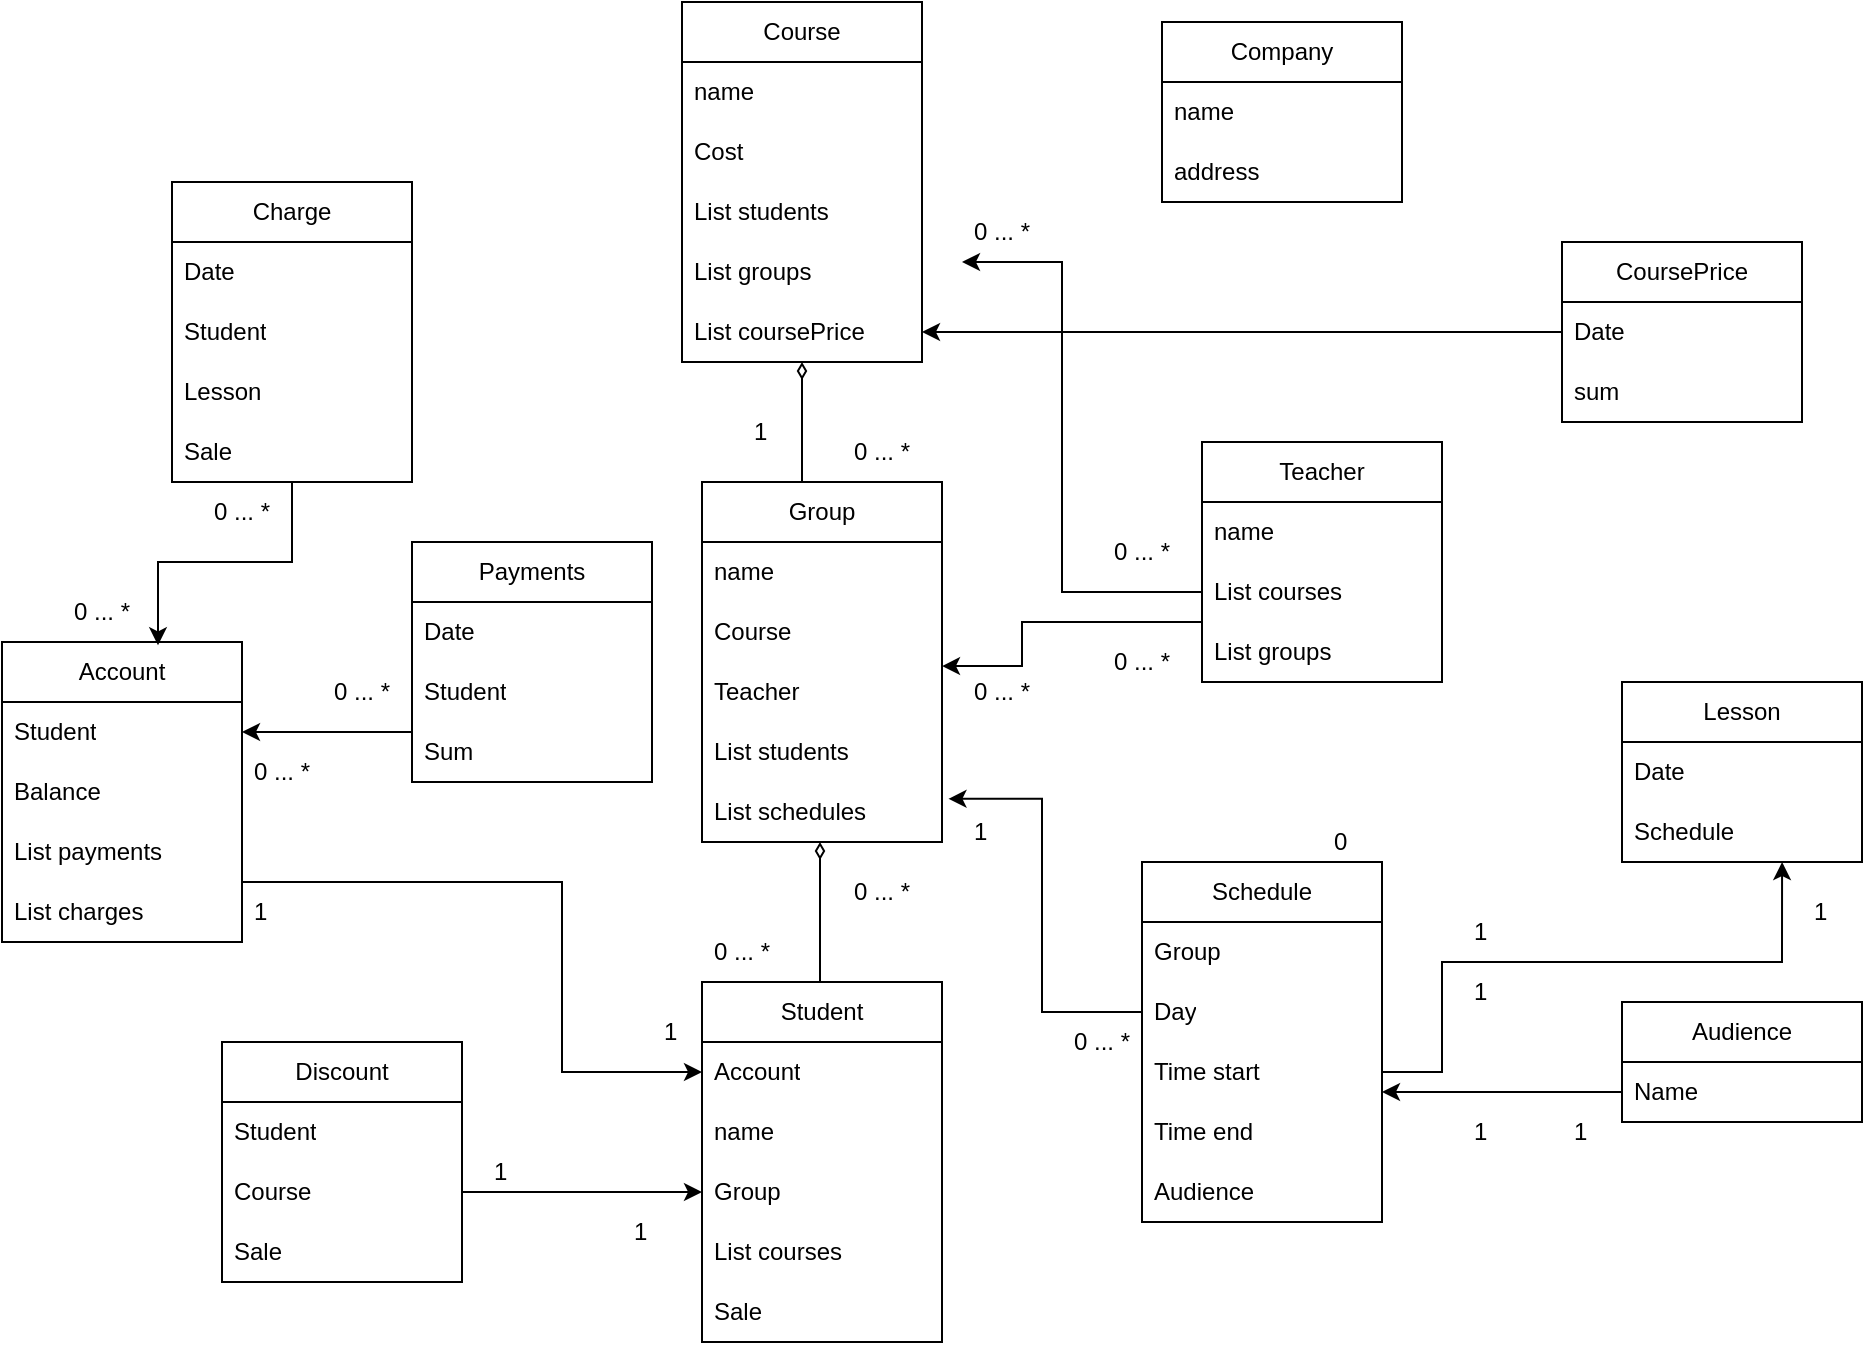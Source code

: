 <mxfile version="28.1.2">
  <diagram name="Page-1" id="x42H76alm_saVv09KIHX">
    <mxGraphModel dx="1042" dy="2970" grid="1" gridSize="10" guides="1" tooltips="1" connect="1" arrows="1" fold="1" page="1" pageScale="1" pageWidth="1654" pageHeight="2336" math="0" shadow="0">
      <root>
        <mxCell id="0" />
        <mxCell id="1" parent="0" />
        <mxCell id="JLiOUJqUVeFOBTNSlNAL-51" style="edgeStyle=orthogonalEdgeStyle;rounded=0;orthogonalLoop=1;jettySize=auto;html=1;endArrow=diamondThin;endFill=0;" parent="1" source="JLiOUJqUVeFOBTNSlNAL-7" edge="1">
          <mxGeometry relative="1" as="geometry">
            <mxPoint x="480" y="140" as="targetPoint" />
            <Array as="points">
              <mxPoint x="490" y="220" />
              <mxPoint x="490" y="220" />
            </Array>
          </mxGeometry>
        </mxCell>
        <mxCell id="JLiOUJqUVeFOBTNSlNAL-7" value="Group" style="swimlane;fontStyle=0;childLayout=stackLayout;horizontal=1;startSize=30;horizontalStack=0;resizeParent=1;resizeParentMax=0;resizeLast=0;collapsible=1;marginBottom=0;whiteSpace=wrap;html=1;" parent="1" vertex="1">
          <mxGeometry x="430" y="200" width="120" height="180" as="geometry" />
        </mxCell>
        <mxCell id="JLiOUJqUVeFOBTNSlNAL-8" value="name" style="text;strokeColor=none;fillColor=none;align=left;verticalAlign=middle;spacingLeft=4;spacingRight=4;overflow=hidden;points=[[0,0.5],[1,0.5]];portConstraint=eastwest;rotatable=0;whiteSpace=wrap;html=1;" parent="JLiOUJqUVeFOBTNSlNAL-7" vertex="1">
          <mxGeometry y="30" width="120" height="30" as="geometry" />
        </mxCell>
        <mxCell id="JLiOUJqUVeFOBTNSlNAL-23" value="Course" style="text;strokeColor=none;fillColor=none;align=left;verticalAlign=middle;spacingLeft=4;spacingRight=4;overflow=hidden;points=[[0,0.5],[1,0.5]];portConstraint=eastwest;rotatable=0;whiteSpace=wrap;html=1;" parent="JLiOUJqUVeFOBTNSlNAL-7" vertex="1">
          <mxGeometry y="60" width="120" height="30" as="geometry" />
        </mxCell>
        <mxCell id="CjvuQj61IgRhGeKkraPu-19" value="Teacher" style="text;strokeColor=none;fillColor=none;align=left;verticalAlign=middle;spacingLeft=4;spacingRight=4;overflow=hidden;points=[[0,0.5],[1,0.5]];portConstraint=eastwest;rotatable=0;whiteSpace=wrap;html=1;" parent="JLiOUJqUVeFOBTNSlNAL-7" vertex="1">
          <mxGeometry y="90" width="120" height="30" as="geometry" />
        </mxCell>
        <mxCell id="JLiOUJqUVeFOBTNSlNAL-9" value="List students" style="text;strokeColor=none;fillColor=none;align=left;verticalAlign=middle;spacingLeft=4;spacingRight=4;overflow=hidden;points=[[0,0.5],[1,0.5]];portConstraint=eastwest;rotatable=0;whiteSpace=wrap;html=1;" parent="JLiOUJqUVeFOBTNSlNAL-7" vertex="1">
          <mxGeometry y="120" width="120" height="30" as="geometry" />
        </mxCell>
        <mxCell id="JLiOUJqUVeFOBTNSlNAL-70" value="List schedules" style="text;strokeColor=none;fillColor=none;align=left;verticalAlign=middle;spacingLeft=4;spacingRight=4;overflow=hidden;points=[[0,0.5],[1,0.5]];portConstraint=eastwest;rotatable=0;whiteSpace=wrap;html=1;" parent="JLiOUJqUVeFOBTNSlNAL-7" vertex="1">
          <mxGeometry y="150" width="120" height="30" as="geometry" />
        </mxCell>
        <mxCell id="JLiOUJqUVeFOBTNSlNAL-12" value="Course" style="swimlane;fontStyle=0;childLayout=stackLayout;horizontal=1;startSize=30;horizontalStack=0;resizeParent=1;resizeParentMax=0;resizeLast=0;collapsible=1;marginBottom=0;whiteSpace=wrap;html=1;" parent="1" vertex="1">
          <mxGeometry x="420" y="-40" width="120" height="180" as="geometry" />
        </mxCell>
        <mxCell id="JLiOUJqUVeFOBTNSlNAL-13" value="name" style="text;strokeColor=none;fillColor=none;align=left;verticalAlign=middle;spacingLeft=4;spacingRight=4;overflow=hidden;points=[[0,0.5],[1,0.5]];portConstraint=eastwest;rotatable=0;whiteSpace=wrap;html=1;" parent="JLiOUJqUVeFOBTNSlNAL-12" vertex="1">
          <mxGeometry y="30" width="120" height="30" as="geometry" />
        </mxCell>
        <mxCell id="JLiOUJqUVeFOBTNSlNAL-14" value="Cost" style="text;strokeColor=none;fillColor=none;align=left;verticalAlign=middle;spacingLeft=4;spacingRight=4;overflow=hidden;points=[[0,0.5],[1,0.5]];portConstraint=eastwest;rotatable=0;whiteSpace=wrap;html=1;" parent="JLiOUJqUVeFOBTNSlNAL-12" vertex="1">
          <mxGeometry y="60" width="120" height="30" as="geometry" />
        </mxCell>
        <mxCell id="JLiOUJqUVeFOBTNSlNAL-19" value="List students" style="text;strokeColor=none;fillColor=none;align=left;verticalAlign=middle;spacingLeft=4;spacingRight=4;overflow=hidden;points=[[0,0.5],[1,0.5]];portConstraint=eastwest;rotatable=0;whiteSpace=wrap;html=1;" parent="JLiOUJqUVeFOBTNSlNAL-12" vertex="1">
          <mxGeometry y="90" width="120" height="30" as="geometry" />
        </mxCell>
        <mxCell id="JLiOUJqUVeFOBTNSlNAL-21" value="List groups" style="text;strokeColor=none;fillColor=none;align=left;verticalAlign=middle;spacingLeft=4;spacingRight=4;overflow=hidden;points=[[0,0.5],[1,0.5]];portConstraint=eastwest;rotatable=0;whiteSpace=wrap;html=1;" parent="JLiOUJqUVeFOBTNSlNAL-12" vertex="1">
          <mxGeometry y="120" width="120" height="30" as="geometry" />
        </mxCell>
        <mxCell id="auYmrEi7iWuC6f41zlbs-4" value="List coursePrice" style="text;strokeColor=none;fillColor=none;align=left;verticalAlign=middle;spacingLeft=4;spacingRight=4;overflow=hidden;points=[[0,0.5],[1,0.5]];portConstraint=eastwest;rotatable=0;whiteSpace=wrap;html=1;" vertex="1" parent="JLiOUJqUVeFOBTNSlNAL-12">
          <mxGeometry y="150" width="120" height="30" as="geometry" />
        </mxCell>
        <mxCell id="JLiOUJqUVeFOBTNSlNAL-47" style="edgeStyle=orthogonalEdgeStyle;rounded=0;orthogonalLoop=1;jettySize=auto;html=1;exitX=0.5;exitY=0;exitDx=0;exitDy=0;endArrow=diamondThin;endFill=0;" parent="1" target="JLiOUJqUVeFOBTNSlNAL-70" edge="1">
          <mxGeometry relative="1" as="geometry">
            <mxPoint x="489" y="390" as="targetPoint" />
            <mxPoint x="490" y="450" as="sourcePoint" />
            <Array as="points">
              <mxPoint x="489" y="450" />
            </Array>
          </mxGeometry>
        </mxCell>
        <mxCell id="JLiOUJqUVeFOBTNSlNAL-15" value="Student" style="swimlane;fontStyle=0;childLayout=stackLayout;horizontal=1;startSize=30;horizontalStack=0;resizeParent=1;resizeParentMax=0;resizeLast=0;collapsible=1;marginBottom=0;whiteSpace=wrap;html=1;" parent="1" vertex="1">
          <mxGeometry x="430" y="450" width="120" height="180" as="geometry" />
        </mxCell>
        <mxCell id="JLiOUJqUVeFOBTNSlNAL-85" value="Account" style="text;strokeColor=none;fillColor=none;align=left;verticalAlign=middle;spacingLeft=4;spacingRight=4;overflow=hidden;points=[[0,0.5],[1,0.5]];portConstraint=eastwest;rotatable=0;whiteSpace=wrap;html=1;" parent="JLiOUJqUVeFOBTNSlNAL-15" vertex="1">
          <mxGeometry y="30" width="120" height="30" as="geometry" />
        </mxCell>
        <mxCell id="JLiOUJqUVeFOBTNSlNAL-16" value="name" style="text;strokeColor=none;fillColor=none;align=left;verticalAlign=middle;spacingLeft=4;spacingRight=4;overflow=hidden;points=[[0,0.5],[1,0.5]];portConstraint=eastwest;rotatable=0;whiteSpace=wrap;html=1;" parent="JLiOUJqUVeFOBTNSlNAL-15" vertex="1">
          <mxGeometry y="60" width="120" height="30" as="geometry" />
        </mxCell>
        <mxCell id="JLiOUJqUVeFOBTNSlNAL-17" value="Group" style="text;strokeColor=none;fillColor=none;align=left;verticalAlign=middle;spacingLeft=4;spacingRight=4;overflow=hidden;points=[[0,0.5],[1,0.5]];portConstraint=eastwest;rotatable=0;whiteSpace=wrap;html=1;" parent="JLiOUJqUVeFOBTNSlNAL-15" vertex="1">
          <mxGeometry y="90" width="120" height="30" as="geometry" />
        </mxCell>
        <mxCell id="JLiOUJqUVeFOBTNSlNAL-18" value="List courses" style="text;strokeColor=none;fillColor=none;align=left;verticalAlign=middle;spacingLeft=4;spacingRight=4;overflow=hidden;points=[[0,0.5],[1,0.5]];portConstraint=eastwest;rotatable=0;whiteSpace=wrap;html=1;" parent="JLiOUJqUVeFOBTNSlNAL-15" vertex="1">
          <mxGeometry y="120" width="120" height="30" as="geometry" />
        </mxCell>
        <mxCell id="JLiOUJqUVeFOBTNSlNAL-113" value="Sale" style="text;strokeColor=none;fillColor=none;align=left;verticalAlign=middle;spacingLeft=4;spacingRight=4;overflow=hidden;points=[[0,0.5],[1,0.5]];portConstraint=eastwest;rotatable=0;whiteSpace=wrap;html=1;" parent="JLiOUJqUVeFOBTNSlNAL-15" vertex="1">
          <mxGeometry y="150" width="120" height="30" as="geometry" />
        </mxCell>
        <mxCell id="JLiOUJqUVeFOBTNSlNAL-24" value="Teacher" style="swimlane;fontStyle=0;childLayout=stackLayout;horizontal=1;startSize=30;horizontalStack=0;resizeParent=1;resizeParentMax=0;resizeLast=0;collapsible=1;marginBottom=0;whiteSpace=wrap;html=1;" parent="1" vertex="1">
          <mxGeometry x="680" y="180" width="120" height="120" as="geometry" />
        </mxCell>
        <mxCell id="JLiOUJqUVeFOBTNSlNAL-25" value="name" style="text;strokeColor=none;fillColor=none;align=left;verticalAlign=middle;spacingLeft=4;spacingRight=4;overflow=hidden;points=[[0,0.5],[1,0.5]];portConstraint=eastwest;rotatable=0;whiteSpace=wrap;html=1;" parent="JLiOUJqUVeFOBTNSlNAL-24" vertex="1">
          <mxGeometry y="30" width="120" height="30" as="geometry" />
        </mxCell>
        <mxCell id="JLiOUJqUVeFOBTNSlNAL-26" value="List courses" style="text;strokeColor=none;fillColor=none;align=left;verticalAlign=middle;spacingLeft=4;spacingRight=4;overflow=hidden;points=[[0,0.5],[1,0.5]];portConstraint=eastwest;rotatable=0;whiteSpace=wrap;html=1;" parent="JLiOUJqUVeFOBTNSlNAL-24" vertex="1">
          <mxGeometry y="60" width="120" height="30" as="geometry" />
        </mxCell>
        <mxCell id="JLiOUJqUVeFOBTNSlNAL-55" value="List groups" style="text;strokeColor=none;fillColor=none;align=left;verticalAlign=middle;spacingLeft=4;spacingRight=4;overflow=hidden;points=[[0,0.5],[1,0.5]];portConstraint=eastwest;rotatable=0;whiteSpace=wrap;html=1;" parent="JLiOUJqUVeFOBTNSlNAL-24" vertex="1">
          <mxGeometry y="90" width="120" height="30" as="geometry" />
        </mxCell>
        <mxCell id="JLiOUJqUVeFOBTNSlNAL-28" value="Company" style="swimlane;fontStyle=0;childLayout=stackLayout;horizontal=1;startSize=30;horizontalStack=0;resizeParent=1;resizeParentMax=0;resizeLast=0;collapsible=1;marginBottom=0;whiteSpace=wrap;html=1;" parent="1" vertex="1">
          <mxGeometry x="660" y="-30" width="120" height="90" as="geometry" />
        </mxCell>
        <mxCell id="JLiOUJqUVeFOBTNSlNAL-29" value="name" style="text;strokeColor=none;fillColor=none;align=left;verticalAlign=middle;spacingLeft=4;spacingRight=4;overflow=hidden;points=[[0,0.5],[1,0.5]];portConstraint=eastwest;rotatable=0;whiteSpace=wrap;html=1;" parent="JLiOUJqUVeFOBTNSlNAL-28" vertex="1">
          <mxGeometry y="30" width="120" height="30" as="geometry" />
        </mxCell>
        <mxCell id="JLiOUJqUVeFOBTNSlNAL-30" value="address" style="text;strokeColor=none;fillColor=none;align=left;verticalAlign=middle;spacingLeft=4;spacingRight=4;overflow=hidden;points=[[0,0.5],[1,0.5]];portConstraint=eastwest;rotatable=0;whiteSpace=wrap;html=1;" parent="JLiOUJqUVeFOBTNSlNAL-28" vertex="1">
          <mxGeometry y="60" width="120" height="30" as="geometry" />
        </mxCell>
        <mxCell id="JLiOUJqUVeFOBTNSlNAL-32" value="Lesson" style="swimlane;fontStyle=0;childLayout=stackLayout;horizontal=1;startSize=30;horizontalStack=0;resizeParent=1;resizeParentMax=0;resizeLast=0;collapsible=1;marginBottom=0;whiteSpace=wrap;html=1;" parent="1" vertex="1">
          <mxGeometry x="890" y="300" width="120" height="90" as="geometry" />
        </mxCell>
        <mxCell id="JLiOUJqUVeFOBTNSlNAL-33" value="Date" style="text;strokeColor=none;fillColor=none;align=left;verticalAlign=middle;spacingLeft=4;spacingRight=4;overflow=hidden;points=[[0,0.5],[1,0.5]];portConstraint=eastwest;rotatable=0;whiteSpace=wrap;html=1;" parent="JLiOUJqUVeFOBTNSlNAL-32" vertex="1">
          <mxGeometry y="30" width="120" height="30" as="geometry" />
        </mxCell>
        <mxCell id="JLiOUJqUVeFOBTNSlNAL-34" value="Schedule" style="text;strokeColor=none;fillColor=none;align=left;verticalAlign=middle;spacingLeft=4;spacingRight=4;overflow=hidden;points=[[0,0.5],[1,0.5]];portConstraint=eastwest;rotatable=0;whiteSpace=wrap;html=1;" parent="JLiOUJqUVeFOBTNSlNAL-32" vertex="1">
          <mxGeometry y="60" width="120" height="30" as="geometry" />
        </mxCell>
        <mxCell id="JLiOUJqUVeFOBTNSlNAL-41" value="Audience" style="swimlane;fontStyle=0;childLayout=stackLayout;horizontal=1;startSize=30;horizontalStack=0;resizeParent=1;resizeParentMax=0;resizeLast=0;collapsible=1;marginBottom=0;whiteSpace=wrap;html=1;" parent="1" vertex="1">
          <mxGeometry x="890" y="460" width="120" height="60" as="geometry" />
        </mxCell>
        <mxCell id="JLiOUJqUVeFOBTNSlNAL-43" value="Name" style="text;strokeColor=none;fillColor=none;align=left;verticalAlign=middle;spacingLeft=4;spacingRight=4;overflow=hidden;points=[[0,0.5],[1,0.5]];portConstraint=eastwest;rotatable=0;whiteSpace=wrap;html=1;" parent="JLiOUJqUVeFOBTNSlNAL-41" vertex="1">
          <mxGeometry y="30" width="120" height="30" as="geometry" />
        </mxCell>
        <mxCell id="JLiOUJqUVeFOBTNSlNAL-48" value="0 ... *" style="text;strokeColor=none;fillColor=none;align=left;verticalAlign=middle;spacingLeft=4;spacingRight=4;overflow=hidden;points=[[0,0.5],[1,0.5]];portConstraint=eastwest;rotatable=0;whiteSpace=wrap;html=1;" parent="1" vertex="1">
          <mxGeometry x="500" y="390" width="50" height="30" as="geometry" />
        </mxCell>
        <mxCell id="JLiOUJqUVeFOBTNSlNAL-50" value="0 ... *" style="text;strokeColor=none;fillColor=none;align=left;verticalAlign=middle;spacingLeft=4;spacingRight=4;overflow=hidden;points=[[0,0.5],[1,0.5]];portConstraint=eastwest;rotatable=0;whiteSpace=wrap;html=1;" parent="1" vertex="1">
          <mxGeometry x="430" y="420" width="50" height="30" as="geometry" />
        </mxCell>
        <mxCell id="JLiOUJqUVeFOBTNSlNAL-52" value="0 ... *" style="text;strokeColor=none;fillColor=none;align=left;verticalAlign=middle;spacingLeft=4;spacingRight=4;overflow=hidden;points=[[0,0.5],[1,0.5]];portConstraint=eastwest;rotatable=0;whiteSpace=wrap;html=1;" parent="1" vertex="1">
          <mxGeometry x="500" y="170" width="50" height="30" as="geometry" />
        </mxCell>
        <mxCell id="JLiOUJqUVeFOBTNSlNAL-53" value="1" style="text;strokeColor=none;fillColor=none;align=left;verticalAlign=middle;spacingLeft=4;spacingRight=4;overflow=hidden;points=[[0,0.5],[1,0.5]];portConstraint=eastwest;rotatable=0;whiteSpace=wrap;html=1;" parent="1" vertex="1">
          <mxGeometry x="450" y="160" width="30" height="30" as="geometry" />
        </mxCell>
        <mxCell id="JLiOUJqUVeFOBTNSlNAL-56" style="edgeStyle=orthogonalEdgeStyle;rounded=0;orthogonalLoop=1;jettySize=auto;html=1;exitX=0;exitY=0.5;exitDx=0;exitDy=0;entryX=1;entryY=0.067;entryDx=0;entryDy=0;entryPerimeter=0;" parent="1" source="JLiOUJqUVeFOBTNSlNAL-26" target="CjvuQj61IgRhGeKkraPu-19" edge="1">
          <mxGeometry relative="1" as="geometry">
            <Array as="points">
              <mxPoint x="680" y="270" />
              <mxPoint x="590" y="270" />
              <mxPoint x="590" y="292" />
            </Array>
            <mxPoint x="550" y="315" as="targetPoint" />
          </mxGeometry>
        </mxCell>
        <mxCell id="JLiOUJqUVeFOBTNSlNAL-58" style="edgeStyle=orthogonalEdgeStyle;rounded=0;orthogonalLoop=1;jettySize=auto;html=1;" parent="1" edge="1">
          <mxGeometry relative="1" as="geometry">
            <mxPoint x="680" y="250" as="sourcePoint" />
            <mxPoint x="560" y="90" as="targetPoint" />
            <Array as="points">
              <mxPoint x="680" y="255" />
              <mxPoint x="610" y="255" />
              <mxPoint x="610" y="90" />
              <mxPoint x="560" y="90" />
            </Array>
          </mxGeometry>
        </mxCell>
        <mxCell id="JLiOUJqUVeFOBTNSlNAL-59" value="0 ... *" style="text;strokeColor=none;fillColor=none;align=left;verticalAlign=middle;spacingLeft=4;spacingRight=4;overflow=hidden;points=[[0,0.5],[1,0.5]];portConstraint=eastwest;rotatable=0;whiteSpace=wrap;html=1;" parent="1" vertex="1">
          <mxGeometry x="560" y="285" width="40" height="40" as="geometry" />
        </mxCell>
        <mxCell id="JLiOUJqUVeFOBTNSlNAL-61" value="0 ... *" style="text;strokeColor=none;fillColor=none;align=left;verticalAlign=middle;spacingLeft=4;spacingRight=4;overflow=hidden;points=[[0,0.5],[1,0.5]];portConstraint=eastwest;rotatable=0;whiteSpace=wrap;html=1;" parent="1" vertex="1">
          <mxGeometry x="560" y="60" width="50" height="30" as="geometry" />
        </mxCell>
        <mxCell id="JLiOUJqUVeFOBTNSlNAL-62" value="0 ... *" style="text;strokeColor=none;fillColor=none;align=left;verticalAlign=middle;spacingLeft=4;spacingRight=4;overflow=hidden;points=[[0,0.5],[1,0.5]];portConstraint=eastwest;rotatable=0;whiteSpace=wrap;html=1;" parent="1" vertex="1">
          <mxGeometry x="630" y="220" width="50" height="30" as="geometry" />
        </mxCell>
        <mxCell id="JLiOUJqUVeFOBTNSlNAL-63" value="0 ... *" style="text;strokeColor=none;fillColor=none;align=left;verticalAlign=middle;spacingLeft=4;spacingRight=4;overflow=hidden;points=[[0,0.5],[1,0.5]];portConstraint=eastwest;rotatable=0;whiteSpace=wrap;html=1;" parent="1" vertex="1">
          <mxGeometry x="630" y="275" width="50" height="30" as="geometry" />
        </mxCell>
        <mxCell id="JLiOUJqUVeFOBTNSlNAL-64" value="Schedule" style="swimlane;fontStyle=0;childLayout=stackLayout;horizontal=1;startSize=30;horizontalStack=0;resizeParent=1;resizeParentMax=0;resizeLast=0;collapsible=1;marginBottom=0;whiteSpace=wrap;html=1;" parent="1" vertex="1">
          <mxGeometry x="650" y="390" width="120" height="180" as="geometry" />
        </mxCell>
        <mxCell id="JLiOUJqUVeFOBTNSlNAL-65" value="Group" style="text;strokeColor=none;fillColor=none;align=left;verticalAlign=middle;spacingLeft=4;spacingRight=4;overflow=hidden;points=[[0,0.5],[1,0.5]];portConstraint=eastwest;rotatable=0;whiteSpace=wrap;html=1;" parent="JLiOUJqUVeFOBTNSlNAL-64" vertex="1">
          <mxGeometry y="30" width="120" height="30" as="geometry" />
        </mxCell>
        <mxCell id="JLiOUJqUVeFOBTNSlNAL-69" value="Day" style="text;strokeColor=none;fillColor=none;align=left;verticalAlign=middle;spacingLeft=4;spacingRight=4;overflow=hidden;points=[[0,0.5],[1,0.5]];portConstraint=eastwest;rotatable=0;whiteSpace=wrap;html=1;" parent="JLiOUJqUVeFOBTNSlNAL-64" vertex="1">
          <mxGeometry y="60" width="120" height="30" as="geometry" />
        </mxCell>
        <mxCell id="JLiOUJqUVeFOBTNSlNAL-66" value="Time start" style="text;strokeColor=none;fillColor=none;align=left;verticalAlign=middle;spacingLeft=4;spacingRight=4;overflow=hidden;points=[[0,0.5],[1,0.5]];portConstraint=eastwest;rotatable=0;whiteSpace=wrap;html=1;" parent="JLiOUJqUVeFOBTNSlNAL-64" vertex="1">
          <mxGeometry y="90" width="120" height="30" as="geometry" />
        </mxCell>
        <mxCell id="JLiOUJqUVeFOBTNSlNAL-67" value="Time end" style="text;strokeColor=none;fillColor=none;align=left;verticalAlign=middle;spacingLeft=4;spacingRight=4;overflow=hidden;points=[[0,0.5],[1,0.5]];portConstraint=eastwest;rotatable=0;whiteSpace=wrap;html=1;" parent="JLiOUJqUVeFOBTNSlNAL-64" vertex="1">
          <mxGeometry y="120" width="120" height="30" as="geometry" />
        </mxCell>
        <mxCell id="JLiOUJqUVeFOBTNSlNAL-68" value="Audience" style="text;strokeColor=none;fillColor=none;align=left;verticalAlign=middle;spacingLeft=4;spacingRight=4;overflow=hidden;points=[[0,0.5],[1,0.5]];portConstraint=eastwest;rotatable=0;whiteSpace=wrap;html=1;" parent="JLiOUJqUVeFOBTNSlNAL-64" vertex="1">
          <mxGeometry y="150" width="120" height="30" as="geometry" />
        </mxCell>
        <mxCell id="JLiOUJqUVeFOBTNSlNAL-71" style="edgeStyle=orthogonalEdgeStyle;rounded=0;orthogonalLoop=1;jettySize=auto;html=1;exitX=0;exitY=0.5;exitDx=0;exitDy=0;entryX=1.027;entryY=0.28;entryDx=0;entryDy=0;entryPerimeter=0;" parent="1" source="JLiOUJqUVeFOBTNSlNAL-69" target="JLiOUJqUVeFOBTNSlNAL-70" edge="1">
          <mxGeometry relative="1" as="geometry" />
        </mxCell>
        <mxCell id="JLiOUJqUVeFOBTNSlNAL-72" value="0 ... *" style="text;strokeColor=none;fillColor=none;align=left;verticalAlign=middle;spacingLeft=4;spacingRight=4;overflow=hidden;points=[[0,0.5],[1,0.5]];portConstraint=eastwest;rotatable=0;whiteSpace=wrap;html=1;" parent="1" vertex="1">
          <mxGeometry x="610" y="465" width="50" height="30" as="geometry" />
        </mxCell>
        <mxCell id="JLiOUJqUVeFOBTNSlNAL-73" value="1" style="text;strokeColor=none;fillColor=none;align=left;verticalAlign=middle;spacingLeft=4;spacingRight=4;overflow=hidden;points=[[0,0.5],[1,0.5]];portConstraint=eastwest;rotatable=0;whiteSpace=wrap;html=1;" parent="1" vertex="1">
          <mxGeometry x="560" y="360" width="20" height="30" as="geometry" />
        </mxCell>
        <mxCell id="JLiOUJqUVeFOBTNSlNAL-76" value="1" style="text;strokeColor=none;fillColor=none;align=left;verticalAlign=middle;spacingLeft=4;spacingRight=4;overflow=hidden;points=[[0,0.5],[1,0.5]];portConstraint=eastwest;rotatable=0;whiteSpace=wrap;html=1;" parent="1" vertex="1">
          <mxGeometry x="810" y="440" width="30" height="30" as="geometry" />
        </mxCell>
        <mxCell id="JLiOUJqUVeFOBTNSlNAL-78" style="edgeStyle=orthogonalEdgeStyle;rounded=0;orthogonalLoop=1;jettySize=auto;html=1;exitX=1;exitY=0.5;exitDx=0;exitDy=0;entryX=0.667;entryY=1;entryDx=0;entryDy=0;entryPerimeter=0;" parent="1" source="JLiOUJqUVeFOBTNSlNAL-66" target="JLiOUJqUVeFOBTNSlNAL-34" edge="1">
          <mxGeometry relative="1" as="geometry">
            <mxPoint x="970" y="440" as="targetPoint" />
            <Array as="points">
              <mxPoint x="800" y="440" />
              <mxPoint x="970" y="440" />
            </Array>
          </mxGeometry>
        </mxCell>
        <mxCell id="JLiOUJqUVeFOBTNSlNAL-79" value="1" style="text;strokeColor=none;fillColor=none;align=left;verticalAlign=middle;spacingLeft=4;spacingRight=4;overflow=hidden;points=[[0,0.5],[1,0.5]];portConstraint=eastwest;rotatable=0;whiteSpace=wrap;html=1;" parent="1" vertex="1">
          <mxGeometry x="980" y="400" width="30" height="30" as="geometry" />
        </mxCell>
        <mxCell id="JLiOUJqUVeFOBTNSlNAL-80" value="1" style="text;strokeColor=none;fillColor=none;align=left;verticalAlign=middle;spacingLeft=4;spacingRight=4;overflow=hidden;points=[[0,0.5],[1,0.5]];portConstraint=eastwest;rotatable=0;whiteSpace=wrap;html=1;" parent="1" vertex="1">
          <mxGeometry x="810" y="410" width="30" height="30" as="geometry" />
        </mxCell>
        <mxCell id="JLiOUJqUVeFOBTNSlNAL-82" style="edgeStyle=orthogonalEdgeStyle;rounded=0;orthogonalLoop=1;jettySize=auto;html=1;exitX=0;exitY=0.5;exitDx=0;exitDy=0;entryX=1;entryY=0.833;entryDx=0;entryDy=0;entryPerimeter=0;" parent="1" source="JLiOUJqUVeFOBTNSlNAL-43" target="JLiOUJqUVeFOBTNSlNAL-66" edge="1">
          <mxGeometry relative="1" as="geometry" />
        </mxCell>
        <mxCell id="JLiOUJqUVeFOBTNSlNAL-83" value="1" style="text;strokeColor=none;fillColor=none;align=left;verticalAlign=middle;spacingLeft=4;spacingRight=4;overflow=hidden;points=[[0,0.5],[1,0.5]];portConstraint=eastwest;rotatable=0;whiteSpace=wrap;html=1;" parent="1" vertex="1">
          <mxGeometry x="810" y="510" width="30" height="30" as="geometry" />
        </mxCell>
        <mxCell id="JLiOUJqUVeFOBTNSlNAL-84" value="1" style="text;strokeColor=none;fillColor=none;align=left;verticalAlign=middle;spacingLeft=4;spacingRight=4;overflow=hidden;points=[[0,0.5],[1,0.5]];portConstraint=eastwest;rotatable=0;whiteSpace=wrap;html=1;" parent="1" vertex="1">
          <mxGeometry x="860" y="510" width="30" height="30" as="geometry" />
        </mxCell>
        <mxCell id="CjvuQj61IgRhGeKkraPu-14" style="edgeStyle=orthogonalEdgeStyle;rounded=0;orthogonalLoop=1;jettySize=auto;html=1;entryX=0;entryY=0.5;entryDx=0;entryDy=0;" parent="1" source="JLiOUJqUVeFOBTNSlNAL-87" target="JLiOUJqUVeFOBTNSlNAL-85" edge="1">
          <mxGeometry relative="1" as="geometry">
            <Array as="points">
              <mxPoint x="360" y="400" />
              <mxPoint x="360" y="495" />
            </Array>
          </mxGeometry>
        </mxCell>
        <mxCell id="JLiOUJqUVeFOBTNSlNAL-87" value="Account" style="swimlane;fontStyle=0;childLayout=stackLayout;horizontal=1;startSize=30;horizontalStack=0;resizeParent=1;resizeParentMax=0;resizeLast=0;collapsible=1;marginBottom=0;whiteSpace=wrap;html=1;" parent="1" vertex="1">
          <mxGeometry x="80" y="280" width="120" height="150" as="geometry" />
        </mxCell>
        <mxCell id="JLiOUJqUVeFOBTNSlNAL-88" value="Student" style="text;strokeColor=none;fillColor=none;align=left;verticalAlign=middle;spacingLeft=4;spacingRight=4;overflow=hidden;points=[[0,0.5],[1,0.5]];portConstraint=eastwest;rotatable=0;whiteSpace=wrap;html=1;" parent="JLiOUJqUVeFOBTNSlNAL-87" vertex="1">
          <mxGeometry y="30" width="120" height="30" as="geometry" />
        </mxCell>
        <mxCell id="JLiOUJqUVeFOBTNSlNAL-100" value="Balance" style="text;strokeColor=none;fillColor=none;align=left;verticalAlign=middle;spacingLeft=4;spacingRight=4;overflow=hidden;points=[[0,0.5],[1,0.5]];portConstraint=eastwest;rotatable=0;whiteSpace=wrap;html=1;" parent="JLiOUJqUVeFOBTNSlNAL-87" vertex="1">
          <mxGeometry y="60" width="120" height="30" as="geometry" />
        </mxCell>
        <mxCell id="JLiOUJqUVeFOBTNSlNAL-89" value="List payments" style="text;strokeColor=none;fillColor=none;align=left;verticalAlign=middle;spacingLeft=4;spacingRight=4;overflow=hidden;points=[[0,0.5],[1,0.5]];portConstraint=eastwest;rotatable=0;whiteSpace=wrap;html=1;" parent="JLiOUJqUVeFOBTNSlNAL-87" vertex="1">
          <mxGeometry y="90" width="120" height="30" as="geometry" />
        </mxCell>
        <mxCell id="JLiOUJqUVeFOBTNSlNAL-90" value="List charges" style="text;strokeColor=none;fillColor=none;align=left;verticalAlign=middle;spacingLeft=4;spacingRight=4;overflow=hidden;points=[[0,0.5],[1,0.5]];portConstraint=eastwest;rotatable=0;whiteSpace=wrap;html=1;" parent="JLiOUJqUVeFOBTNSlNAL-87" vertex="1">
          <mxGeometry y="120" width="120" height="30" as="geometry" />
        </mxCell>
        <mxCell id="JLiOUJqUVeFOBTNSlNAL-92" value="Payments" style="swimlane;fontStyle=0;childLayout=stackLayout;horizontal=1;startSize=30;horizontalStack=0;resizeParent=1;resizeParentMax=0;resizeLast=0;collapsible=1;marginBottom=0;whiteSpace=wrap;html=1;" parent="1" vertex="1">
          <mxGeometry x="285" y="230" width="120" height="120" as="geometry" />
        </mxCell>
        <mxCell id="JLiOUJqUVeFOBTNSlNAL-93" value="Date" style="text;strokeColor=none;fillColor=none;align=left;verticalAlign=middle;spacingLeft=4;spacingRight=4;overflow=hidden;points=[[0,0.5],[1,0.5]];portConstraint=eastwest;rotatable=0;whiteSpace=wrap;html=1;" parent="JLiOUJqUVeFOBTNSlNAL-92" vertex="1">
          <mxGeometry y="30" width="120" height="30" as="geometry" />
        </mxCell>
        <mxCell id="JLiOUJqUVeFOBTNSlNAL-101" value="Student" style="text;strokeColor=none;fillColor=none;align=left;verticalAlign=middle;spacingLeft=4;spacingRight=4;overflow=hidden;points=[[0,0.5],[1,0.5]];portConstraint=eastwest;rotatable=0;whiteSpace=wrap;html=1;" parent="JLiOUJqUVeFOBTNSlNAL-92" vertex="1">
          <mxGeometry y="60" width="120" height="30" as="geometry" />
        </mxCell>
        <mxCell id="JLiOUJqUVeFOBTNSlNAL-94" value="Sum" style="text;strokeColor=none;fillColor=none;align=left;verticalAlign=middle;spacingLeft=4;spacingRight=4;overflow=hidden;points=[[0,0.5],[1,0.5]];portConstraint=eastwest;rotatable=0;whiteSpace=wrap;html=1;" parent="JLiOUJqUVeFOBTNSlNAL-92" vertex="1">
          <mxGeometry y="90" width="120" height="30" as="geometry" />
        </mxCell>
        <mxCell id="JLiOUJqUVeFOBTNSlNAL-102" value="Charge" style="swimlane;fontStyle=0;childLayout=stackLayout;horizontal=1;startSize=30;horizontalStack=0;resizeParent=1;resizeParentMax=0;resizeLast=0;collapsible=1;marginBottom=0;whiteSpace=wrap;html=1;" parent="1" vertex="1">
          <mxGeometry x="165" y="50" width="120" height="150" as="geometry" />
        </mxCell>
        <mxCell id="JLiOUJqUVeFOBTNSlNAL-103" value="Date" style="text;strokeColor=none;fillColor=none;align=left;verticalAlign=middle;spacingLeft=4;spacingRight=4;overflow=hidden;points=[[0,0.5],[1,0.5]];portConstraint=eastwest;rotatable=0;whiteSpace=wrap;html=1;" parent="JLiOUJqUVeFOBTNSlNAL-102" vertex="1">
          <mxGeometry y="30" width="120" height="30" as="geometry" />
        </mxCell>
        <mxCell id="JLiOUJqUVeFOBTNSlNAL-104" value="Student" style="text;strokeColor=none;fillColor=none;align=left;verticalAlign=middle;spacingLeft=4;spacingRight=4;overflow=hidden;points=[[0,0.5],[1,0.5]];portConstraint=eastwest;rotatable=0;whiteSpace=wrap;html=1;" parent="JLiOUJqUVeFOBTNSlNAL-102" vertex="1">
          <mxGeometry y="60" width="120" height="30" as="geometry" />
        </mxCell>
        <mxCell id="JLiOUJqUVeFOBTNSlNAL-105" value="Lesson" style="text;strokeColor=none;fillColor=none;align=left;verticalAlign=middle;spacingLeft=4;spacingRight=4;overflow=hidden;points=[[0,0.5],[1,0.5]];portConstraint=eastwest;rotatable=0;whiteSpace=wrap;html=1;" parent="JLiOUJqUVeFOBTNSlNAL-102" vertex="1">
          <mxGeometry y="90" width="120" height="30" as="geometry" />
        </mxCell>
        <mxCell id="JLiOUJqUVeFOBTNSlNAL-106" value="Sale" style="text;strokeColor=none;fillColor=none;align=left;verticalAlign=middle;spacingLeft=4;spacingRight=4;overflow=hidden;points=[[0,0.5],[1,0.5]];portConstraint=eastwest;rotatable=0;whiteSpace=wrap;html=1;" parent="JLiOUJqUVeFOBTNSlNAL-102" vertex="1">
          <mxGeometry y="120" width="120" height="30" as="geometry" />
        </mxCell>
        <mxCell id="JLiOUJqUVeFOBTNSlNAL-107" style="edgeStyle=orthogonalEdgeStyle;rounded=0;orthogonalLoop=1;jettySize=auto;html=1;exitX=1;exitY=0.5;exitDx=0;exitDy=0;" parent="1" source="JLiOUJqUVeFOBTNSlNAL-73" target="JLiOUJqUVeFOBTNSlNAL-73" edge="1">
          <mxGeometry relative="1" as="geometry" />
        </mxCell>
        <mxCell id="JLiOUJqUVeFOBTNSlNAL-109" value="Discount" style="swimlane;fontStyle=0;childLayout=stackLayout;horizontal=1;startSize=30;horizontalStack=0;resizeParent=1;resizeParentMax=0;resizeLast=0;collapsible=1;marginBottom=0;whiteSpace=wrap;html=1;" parent="1" vertex="1">
          <mxGeometry x="190" y="480" width="120" height="120" as="geometry" />
        </mxCell>
        <mxCell id="JLiOUJqUVeFOBTNSlNAL-110" value="Student" style="text;strokeColor=none;fillColor=none;align=left;verticalAlign=middle;spacingLeft=4;spacingRight=4;overflow=hidden;points=[[0,0.5],[1,0.5]];portConstraint=eastwest;rotatable=0;whiteSpace=wrap;html=1;" parent="JLiOUJqUVeFOBTNSlNAL-109" vertex="1">
          <mxGeometry y="30" width="120" height="30" as="geometry" />
        </mxCell>
        <mxCell id="JLiOUJqUVeFOBTNSlNAL-111" value="Course" style="text;strokeColor=none;fillColor=none;align=left;verticalAlign=middle;spacingLeft=4;spacingRight=4;overflow=hidden;points=[[0,0.5],[1,0.5]];portConstraint=eastwest;rotatable=0;whiteSpace=wrap;html=1;" parent="JLiOUJqUVeFOBTNSlNAL-109" vertex="1">
          <mxGeometry y="60" width="120" height="30" as="geometry" />
        </mxCell>
        <mxCell id="JLiOUJqUVeFOBTNSlNAL-112" value="Sale" style="text;strokeColor=none;fillColor=none;align=left;verticalAlign=middle;spacingLeft=4;spacingRight=4;overflow=hidden;points=[[0,0.5],[1,0.5]];portConstraint=eastwest;rotatable=0;whiteSpace=wrap;html=1;" parent="JLiOUJqUVeFOBTNSlNAL-109" vertex="1">
          <mxGeometry y="90" width="120" height="30" as="geometry" />
        </mxCell>
        <mxCell id="CjvuQj61IgRhGeKkraPu-3" style="edgeStyle=orthogonalEdgeStyle;rounded=0;orthogonalLoop=1;jettySize=auto;html=1;" parent="1" source="JLiOUJqUVeFOBTNSlNAL-92" target="JLiOUJqUVeFOBTNSlNAL-88" edge="1">
          <mxGeometry relative="1" as="geometry">
            <Array as="points">
              <mxPoint x="260" y="325" />
              <mxPoint x="260" y="325" />
            </Array>
          </mxGeometry>
        </mxCell>
        <mxCell id="CjvuQj61IgRhGeKkraPu-6" value="0 ... *" style="text;strokeColor=none;fillColor=none;align=left;verticalAlign=middle;spacingLeft=4;spacingRight=4;overflow=hidden;points=[[0,0.5],[1,0.5]];portConstraint=eastwest;rotatable=0;whiteSpace=wrap;html=1;" parent="1" vertex="1">
          <mxGeometry x="240" y="290" width="50" height="30" as="geometry" />
        </mxCell>
        <mxCell id="CjvuQj61IgRhGeKkraPu-7" value="0 ... *" style="text;strokeColor=none;fillColor=none;align=left;verticalAlign=middle;spacingLeft=4;spacingRight=4;overflow=hidden;points=[[0,0.5],[1,0.5]];portConstraint=eastwest;rotatable=0;whiteSpace=wrap;html=1;" parent="1" vertex="1">
          <mxGeometry x="110" y="250" width="50" height="30" as="geometry" />
        </mxCell>
        <mxCell id="CjvuQj61IgRhGeKkraPu-8" value="0 ... *" style="text;strokeColor=none;fillColor=none;align=left;verticalAlign=middle;spacingLeft=4;spacingRight=4;overflow=hidden;points=[[0,0.5],[1,0.5]];portConstraint=eastwest;rotatable=0;whiteSpace=wrap;html=1;" parent="1" vertex="1">
          <mxGeometry x="180" y="200" width="50" height="30" as="geometry" />
        </mxCell>
        <mxCell id="CjvuQj61IgRhGeKkraPu-9" value="0 ... *" style="text;strokeColor=none;fillColor=none;align=left;verticalAlign=middle;spacingLeft=4;spacingRight=4;overflow=hidden;points=[[0,0.5],[1,0.5]];portConstraint=eastwest;rotatable=0;whiteSpace=wrap;html=1;" parent="1" vertex="1">
          <mxGeometry x="200" y="330" width="50" height="30" as="geometry" />
        </mxCell>
        <mxCell id="CjvuQj61IgRhGeKkraPu-11" value="1" style="text;strokeColor=none;fillColor=none;align=left;verticalAlign=middle;spacingLeft=4;spacingRight=4;overflow=hidden;points=[[0,0.5],[1,0.5]];portConstraint=eastwest;rotatable=0;whiteSpace=wrap;html=1;" parent="1" vertex="1">
          <mxGeometry x="200" y="400" width="30" height="30" as="geometry" />
        </mxCell>
        <mxCell id="CjvuQj61IgRhGeKkraPu-12" value="1" style="text;strokeColor=none;fillColor=none;align=left;verticalAlign=middle;spacingLeft=4;spacingRight=4;overflow=hidden;points=[[0,0.5],[1,0.5]];portConstraint=eastwest;rotatable=0;whiteSpace=wrap;html=1;" parent="1" vertex="1">
          <mxGeometry x="405" y="460" width="30" height="30" as="geometry" />
        </mxCell>
        <mxCell id="CjvuQj61IgRhGeKkraPu-15" style="edgeStyle=orthogonalEdgeStyle;rounded=0;orthogonalLoop=1;jettySize=auto;html=1;entryX=0.65;entryY=0.011;entryDx=0;entryDy=0;entryPerimeter=0;" parent="1" source="JLiOUJqUVeFOBTNSlNAL-102" target="JLiOUJqUVeFOBTNSlNAL-87" edge="1">
          <mxGeometry relative="1" as="geometry" />
        </mxCell>
        <mxCell id="CjvuQj61IgRhGeKkraPu-16" style="edgeStyle=orthogonalEdgeStyle;rounded=0;orthogonalLoop=1;jettySize=auto;html=1;entryX=0;entryY=0.5;entryDx=0;entryDy=0;" parent="1" source="JLiOUJqUVeFOBTNSlNAL-111" target="JLiOUJqUVeFOBTNSlNAL-17" edge="1">
          <mxGeometry relative="1" as="geometry" />
        </mxCell>
        <mxCell id="CjvuQj61IgRhGeKkraPu-17" value="1" style="text;strokeColor=none;fillColor=none;align=left;verticalAlign=middle;spacingLeft=4;spacingRight=4;overflow=hidden;points=[[0,0.5],[1,0.5]];portConstraint=eastwest;rotatable=0;whiteSpace=wrap;html=1;" parent="1" vertex="1">
          <mxGeometry x="320" y="530" width="30" height="30" as="geometry" />
        </mxCell>
        <mxCell id="CjvuQj61IgRhGeKkraPu-18" value="1" style="text;strokeColor=none;fillColor=none;align=left;verticalAlign=middle;spacingLeft=4;spacingRight=4;overflow=hidden;points=[[0,0.5],[1,0.5]];portConstraint=eastwest;rotatable=0;whiteSpace=wrap;html=1;" parent="1" vertex="1">
          <mxGeometry x="390" y="560" width="30" height="30" as="geometry" />
        </mxCell>
        <mxCell id="CjvuQj61IgRhGeKkraPu-22" value="0" style="text;strokeColor=none;fillColor=none;align=left;verticalAlign=middle;spacingLeft=4;spacingRight=4;overflow=hidden;points=[[0,0.5],[1,0.5]];portConstraint=eastwest;rotatable=0;whiteSpace=wrap;html=1;" parent="1" vertex="1">
          <mxGeometry x="740" y="360" width="30" height="40" as="geometry" />
        </mxCell>
        <mxCell id="auYmrEi7iWuC6f41zlbs-5" style="edgeStyle=orthogonalEdgeStyle;rounded=0;orthogonalLoop=1;jettySize=auto;html=1;" edge="1" parent="1" source="auYmrEi7iWuC6f41zlbs-1" target="auYmrEi7iWuC6f41zlbs-4">
          <mxGeometry relative="1" as="geometry" />
        </mxCell>
        <mxCell id="auYmrEi7iWuC6f41zlbs-1" value="CoursePrice" style="swimlane;fontStyle=0;childLayout=stackLayout;horizontal=1;startSize=30;horizontalStack=0;resizeParent=1;resizeParentMax=0;resizeLast=0;collapsible=1;marginBottom=0;whiteSpace=wrap;html=1;" vertex="1" parent="1">
          <mxGeometry x="860" y="80" width="120" height="90" as="geometry" />
        </mxCell>
        <mxCell id="auYmrEi7iWuC6f41zlbs-2" value="Date" style="text;strokeColor=none;fillColor=none;align=left;verticalAlign=middle;spacingLeft=4;spacingRight=4;overflow=hidden;points=[[0,0.5],[1,0.5]];portConstraint=eastwest;rotatable=0;whiteSpace=wrap;html=1;" vertex="1" parent="auYmrEi7iWuC6f41zlbs-1">
          <mxGeometry y="30" width="120" height="30" as="geometry" />
        </mxCell>
        <mxCell id="auYmrEi7iWuC6f41zlbs-3" value="sum" style="text;strokeColor=none;fillColor=none;align=left;verticalAlign=middle;spacingLeft=4;spacingRight=4;overflow=hidden;points=[[0,0.5],[1,0.5]];portConstraint=eastwest;rotatable=0;whiteSpace=wrap;html=1;" vertex="1" parent="auYmrEi7iWuC6f41zlbs-1">
          <mxGeometry y="60" width="120" height="30" as="geometry" />
        </mxCell>
      </root>
    </mxGraphModel>
  </diagram>
</mxfile>
